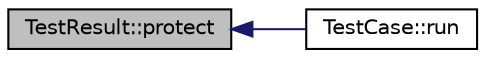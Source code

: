 digraph "TestResult::protect"
{
  edge [fontname="Helvetica",fontsize="10",labelfontname="Helvetica",labelfontsize="10"];
  node [fontname="Helvetica",fontsize="10",shape=record];
  rankdir="LR";
  Node1 [label="TestResult::protect",height=0.2,width=0.4,color="black", fillcolor="grey75", style="filled", fontcolor="black"];
  Node1 -> Node2 [dir="back",color="midnightblue",fontsize="10",style="solid",fontname="Helvetica"];
  Node2 [label="TestCase::run",height=0.2,width=0.4,color="black", fillcolor="white", style="filled",URL="$class_test_case.html#ac3011d91e8a2d38162f72888d2ecafd7",tooltip="Run the test and catch any exceptions that are triggered by it. "];
}
